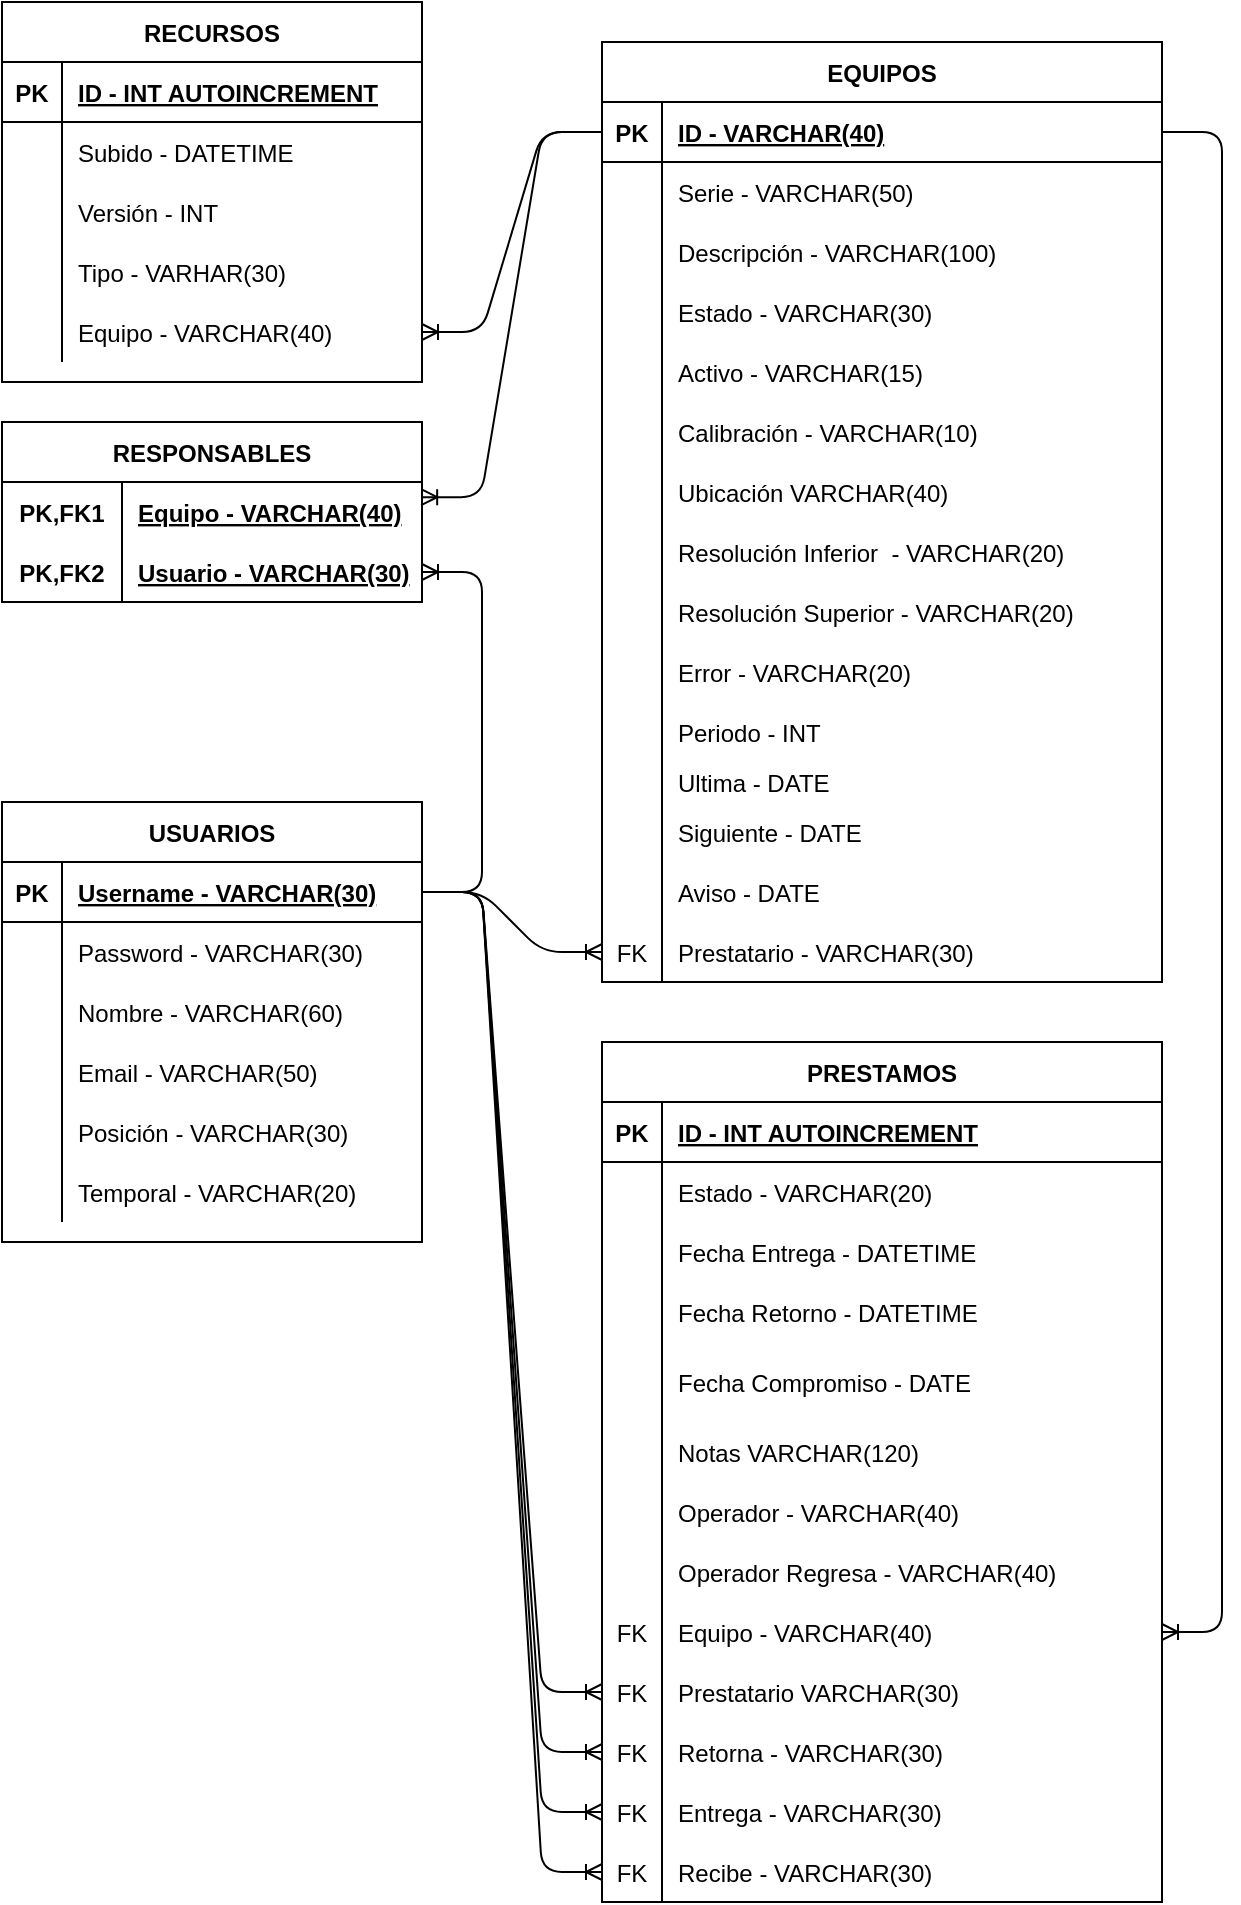<mxfile version="15.2.9" type="github">
  <diagram id="VOP7qsM3LI2n18yXFati" name="Page-1">
    <mxGraphModel dx="1221" dy="1850" grid="1" gridSize="10" guides="1" tooltips="1" connect="1" arrows="1" fold="1" page="1" pageScale="1" pageWidth="827" pageHeight="1169" math="0" shadow="0">
      <root>
        <mxCell id="0" />
        <mxCell id="1" parent="0" />
        <mxCell id="AiQ3czS3Y79dKDK99Ic4-1" value="EQUIPOS" style="shape=table;startSize=30;container=1;collapsible=1;childLayout=tableLayout;fixedRows=1;rowLines=0;fontStyle=1;align=center;resizeLast=1;" parent="1" vertex="1">
          <mxGeometry x="390" y="-260" width="280" height="470" as="geometry" />
        </mxCell>
        <mxCell id="AiQ3czS3Y79dKDK99Ic4-2" value="" style="shape=partialRectangle;collapsible=0;dropTarget=0;pointerEvents=0;fillColor=none;top=0;left=0;bottom=1;right=0;points=[[0,0.5],[1,0.5]];portConstraint=eastwest;" parent="AiQ3czS3Y79dKDK99Ic4-1" vertex="1">
          <mxGeometry y="30" width="280" height="30" as="geometry" />
        </mxCell>
        <mxCell id="AiQ3czS3Y79dKDK99Ic4-3" value="PK" style="shape=partialRectangle;connectable=0;fillColor=none;top=0;left=0;bottom=0;right=0;fontStyle=1;overflow=hidden;" parent="AiQ3czS3Y79dKDK99Ic4-2" vertex="1">
          <mxGeometry width="30" height="30" as="geometry" />
        </mxCell>
        <mxCell id="AiQ3czS3Y79dKDK99Ic4-4" value="ID - VARCHAR(40)" style="shape=partialRectangle;connectable=0;fillColor=none;top=0;left=0;bottom=0;right=0;align=left;spacingLeft=6;fontStyle=5;overflow=hidden;" parent="AiQ3czS3Y79dKDK99Ic4-2" vertex="1">
          <mxGeometry x="30" width="250" height="30" as="geometry" />
        </mxCell>
        <mxCell id="AiQ3czS3Y79dKDK99Ic4-5" value="" style="shape=partialRectangle;collapsible=0;dropTarget=0;pointerEvents=0;fillColor=none;top=0;left=0;bottom=0;right=0;points=[[0,0.5],[1,0.5]];portConstraint=eastwest;" parent="AiQ3czS3Y79dKDK99Ic4-1" vertex="1">
          <mxGeometry y="60" width="280" height="30" as="geometry" />
        </mxCell>
        <mxCell id="AiQ3czS3Y79dKDK99Ic4-6" value="" style="shape=partialRectangle;connectable=0;fillColor=none;top=0;left=0;bottom=0;right=0;editable=1;overflow=hidden;" parent="AiQ3czS3Y79dKDK99Ic4-5" vertex="1">
          <mxGeometry width="30" height="30" as="geometry" />
        </mxCell>
        <mxCell id="AiQ3czS3Y79dKDK99Ic4-7" value="Serie - VARCHAR(50)" style="shape=partialRectangle;connectable=0;fillColor=none;top=0;left=0;bottom=0;right=0;align=left;spacingLeft=6;overflow=hidden;" parent="AiQ3czS3Y79dKDK99Ic4-5" vertex="1">
          <mxGeometry x="30" width="250" height="30" as="geometry" />
        </mxCell>
        <mxCell id="AiQ3czS3Y79dKDK99Ic4-8" value="" style="shape=partialRectangle;collapsible=0;dropTarget=0;pointerEvents=0;fillColor=none;top=0;left=0;bottom=0;right=0;points=[[0,0.5],[1,0.5]];portConstraint=eastwest;" parent="AiQ3czS3Y79dKDK99Ic4-1" vertex="1">
          <mxGeometry y="90" width="280" height="30" as="geometry" />
        </mxCell>
        <mxCell id="AiQ3czS3Y79dKDK99Ic4-9" value="" style="shape=partialRectangle;connectable=0;fillColor=none;top=0;left=0;bottom=0;right=0;editable=1;overflow=hidden;" parent="AiQ3czS3Y79dKDK99Ic4-8" vertex="1">
          <mxGeometry width="30" height="30" as="geometry" />
        </mxCell>
        <mxCell id="AiQ3czS3Y79dKDK99Ic4-10" value="Descripción - VARCHAR(100)" style="shape=partialRectangle;connectable=0;fillColor=none;top=0;left=0;bottom=0;right=0;align=left;spacingLeft=6;overflow=hidden;" parent="AiQ3czS3Y79dKDK99Ic4-8" vertex="1">
          <mxGeometry x="30" width="250" height="30" as="geometry" />
        </mxCell>
        <mxCell id="AiQ3czS3Y79dKDK99Ic4-11" value="" style="shape=partialRectangle;collapsible=0;dropTarget=0;pointerEvents=0;fillColor=none;top=0;left=0;bottom=0;right=0;points=[[0,0.5],[1,0.5]];portConstraint=eastwest;" parent="AiQ3czS3Y79dKDK99Ic4-1" vertex="1">
          <mxGeometry y="120" width="280" height="30" as="geometry" />
        </mxCell>
        <mxCell id="AiQ3czS3Y79dKDK99Ic4-12" value="" style="shape=partialRectangle;connectable=0;fillColor=none;top=0;left=0;bottom=0;right=0;editable=1;overflow=hidden;" parent="AiQ3czS3Y79dKDK99Ic4-11" vertex="1">
          <mxGeometry width="30" height="30" as="geometry" />
        </mxCell>
        <mxCell id="AiQ3czS3Y79dKDK99Ic4-13" value="Estado - VARCHAR(30)" style="shape=partialRectangle;connectable=0;fillColor=none;top=0;left=0;bottom=0;right=0;align=left;spacingLeft=6;overflow=hidden;" parent="AiQ3czS3Y79dKDK99Ic4-11" vertex="1">
          <mxGeometry x="30" width="250" height="30" as="geometry" />
        </mxCell>
        <mxCell id="AiQ3czS3Y79dKDK99Ic4-17" value="" style="shape=partialRectangle;collapsible=0;dropTarget=0;pointerEvents=0;fillColor=none;top=0;left=0;bottom=0;right=0;points=[[0,0.5],[1,0.5]];portConstraint=eastwest;" parent="AiQ3czS3Y79dKDK99Ic4-1" vertex="1">
          <mxGeometry y="150" width="280" height="30" as="geometry" />
        </mxCell>
        <mxCell id="AiQ3czS3Y79dKDK99Ic4-18" value="" style="shape=partialRectangle;connectable=0;fillColor=none;top=0;left=0;bottom=0;right=0;editable=1;overflow=hidden;" parent="AiQ3czS3Y79dKDK99Ic4-17" vertex="1">
          <mxGeometry width="30" height="30" as="geometry" />
        </mxCell>
        <mxCell id="AiQ3czS3Y79dKDK99Ic4-19" value="Activo - VARCHAR(15)" style="shape=partialRectangle;connectable=0;fillColor=none;top=0;left=0;bottom=0;right=0;align=left;spacingLeft=6;overflow=hidden;" parent="AiQ3czS3Y79dKDK99Ic4-17" vertex="1">
          <mxGeometry x="30" width="250" height="30" as="geometry" />
        </mxCell>
        <mxCell id="AiQ3czS3Y79dKDK99Ic4-24" value="" style="shape=partialRectangle;collapsible=0;dropTarget=0;pointerEvents=0;fillColor=none;top=0;left=0;bottom=0;right=0;points=[[0,0.5],[1,0.5]];portConstraint=eastwest;" parent="AiQ3czS3Y79dKDK99Ic4-1" vertex="1">
          <mxGeometry y="180" width="280" height="30" as="geometry" />
        </mxCell>
        <mxCell id="AiQ3czS3Y79dKDK99Ic4-25" value="" style="shape=partialRectangle;connectable=0;fillColor=none;top=0;left=0;bottom=0;right=0;editable=1;overflow=hidden;" parent="AiQ3czS3Y79dKDK99Ic4-24" vertex="1">
          <mxGeometry width="30" height="30" as="geometry" />
        </mxCell>
        <mxCell id="AiQ3czS3Y79dKDK99Ic4-26" value="Calibración - VARCHAR(10)" style="shape=partialRectangle;connectable=0;fillColor=none;top=0;left=0;bottom=0;right=0;align=left;spacingLeft=6;overflow=hidden;" parent="AiQ3czS3Y79dKDK99Ic4-24" vertex="1">
          <mxGeometry x="30" width="250" height="30" as="geometry" />
        </mxCell>
        <mxCell id="AiQ3czS3Y79dKDK99Ic4-27" value="" style="shape=partialRectangle;collapsible=0;dropTarget=0;pointerEvents=0;fillColor=none;top=0;left=0;bottom=0;right=0;points=[[0,0.5],[1,0.5]];portConstraint=eastwest;" parent="AiQ3czS3Y79dKDK99Ic4-1" vertex="1">
          <mxGeometry y="210" width="280" height="30" as="geometry" />
        </mxCell>
        <mxCell id="AiQ3czS3Y79dKDK99Ic4-28" value="" style="shape=partialRectangle;connectable=0;fillColor=none;top=0;left=0;bottom=0;right=0;editable=1;overflow=hidden;" parent="AiQ3czS3Y79dKDK99Ic4-27" vertex="1">
          <mxGeometry width="30" height="30" as="geometry" />
        </mxCell>
        <mxCell id="AiQ3czS3Y79dKDK99Ic4-29" value="Ubicación VARCHAR(40)" style="shape=partialRectangle;connectable=0;fillColor=none;top=0;left=0;bottom=0;right=0;align=left;spacingLeft=6;overflow=hidden;" parent="AiQ3czS3Y79dKDK99Ic4-27" vertex="1">
          <mxGeometry x="30" width="250" height="30" as="geometry" />
        </mxCell>
        <mxCell id="AiQ3czS3Y79dKDK99Ic4-30" value="" style="shape=partialRectangle;collapsible=0;dropTarget=0;pointerEvents=0;fillColor=none;top=0;left=0;bottom=0;right=0;points=[[0,0.5],[1,0.5]];portConstraint=eastwest;" parent="AiQ3czS3Y79dKDK99Ic4-1" vertex="1">
          <mxGeometry y="240" width="280" height="30" as="geometry" />
        </mxCell>
        <mxCell id="AiQ3czS3Y79dKDK99Ic4-31" value="" style="shape=partialRectangle;connectable=0;fillColor=none;top=0;left=0;bottom=0;right=0;editable=1;overflow=hidden;" parent="AiQ3czS3Y79dKDK99Ic4-30" vertex="1">
          <mxGeometry width="30" height="30" as="geometry" />
        </mxCell>
        <mxCell id="AiQ3czS3Y79dKDK99Ic4-32" value="Resolución Inferior  - VARCHAR(20)" style="shape=partialRectangle;connectable=0;fillColor=none;top=0;left=0;bottom=0;right=0;align=left;spacingLeft=6;overflow=hidden;" parent="AiQ3czS3Y79dKDK99Ic4-30" vertex="1">
          <mxGeometry x="30" width="250" height="30" as="geometry" />
        </mxCell>
        <mxCell id="AiQ3czS3Y79dKDK99Ic4-33" value="" style="shape=partialRectangle;collapsible=0;dropTarget=0;pointerEvents=0;fillColor=none;top=0;left=0;bottom=0;right=0;points=[[0,0.5],[1,0.5]];portConstraint=eastwest;" parent="AiQ3czS3Y79dKDK99Ic4-1" vertex="1">
          <mxGeometry y="270" width="280" height="30" as="geometry" />
        </mxCell>
        <mxCell id="AiQ3czS3Y79dKDK99Ic4-34" value="" style="shape=partialRectangle;connectable=0;fillColor=none;top=0;left=0;bottom=0;right=0;editable=1;overflow=hidden;" parent="AiQ3czS3Y79dKDK99Ic4-33" vertex="1">
          <mxGeometry width="30" height="30" as="geometry" />
        </mxCell>
        <mxCell id="AiQ3czS3Y79dKDK99Ic4-35" value="Resolución Superior - VARCHAR(20)" style="shape=partialRectangle;connectable=0;fillColor=none;top=0;left=0;bottom=0;right=0;align=left;spacingLeft=6;overflow=hidden;" parent="AiQ3czS3Y79dKDK99Ic4-33" vertex="1">
          <mxGeometry x="30" width="250" height="30" as="geometry" />
        </mxCell>
        <mxCell id="AiQ3czS3Y79dKDK99Ic4-36" value="" style="shape=partialRectangle;collapsible=0;dropTarget=0;pointerEvents=0;fillColor=none;top=0;left=0;bottom=0;right=0;points=[[0,0.5],[1,0.5]];portConstraint=eastwest;" parent="AiQ3czS3Y79dKDK99Ic4-1" vertex="1">
          <mxGeometry y="300" width="280" height="30" as="geometry" />
        </mxCell>
        <mxCell id="AiQ3czS3Y79dKDK99Ic4-37" value="" style="shape=partialRectangle;connectable=0;fillColor=none;top=0;left=0;bottom=0;right=0;editable=1;overflow=hidden;" parent="AiQ3czS3Y79dKDK99Ic4-36" vertex="1">
          <mxGeometry width="30" height="30" as="geometry" />
        </mxCell>
        <mxCell id="AiQ3czS3Y79dKDK99Ic4-38" value="Error - VARCHAR(20)" style="shape=partialRectangle;connectable=0;fillColor=none;top=0;left=0;bottom=0;right=0;align=left;spacingLeft=6;overflow=hidden;" parent="AiQ3czS3Y79dKDK99Ic4-36" vertex="1">
          <mxGeometry x="30" width="250" height="30" as="geometry" />
        </mxCell>
        <mxCell id="AiQ3czS3Y79dKDK99Ic4-39" value="" style="shape=partialRectangle;collapsible=0;dropTarget=0;pointerEvents=0;fillColor=none;top=0;left=0;bottom=0;right=0;points=[[0,0.5],[1,0.5]];portConstraint=eastwest;" parent="AiQ3czS3Y79dKDK99Ic4-1" vertex="1">
          <mxGeometry y="330" width="280" height="30" as="geometry" />
        </mxCell>
        <mxCell id="AiQ3czS3Y79dKDK99Ic4-40" value="" style="shape=partialRectangle;connectable=0;fillColor=none;top=0;left=0;bottom=0;right=0;editable=1;overflow=hidden;" parent="AiQ3czS3Y79dKDK99Ic4-39" vertex="1">
          <mxGeometry width="30" height="30" as="geometry" />
        </mxCell>
        <mxCell id="AiQ3czS3Y79dKDK99Ic4-41" value="Periodo - INT" style="shape=partialRectangle;connectable=0;fillColor=none;top=0;left=0;bottom=0;right=0;align=left;spacingLeft=6;overflow=hidden;" parent="AiQ3czS3Y79dKDK99Ic4-39" vertex="1">
          <mxGeometry x="30" width="250" height="30" as="geometry" />
        </mxCell>
        <mxCell id="AiQ3czS3Y79dKDK99Ic4-43" value="" style="shape=partialRectangle;collapsible=0;dropTarget=0;pointerEvents=0;fillColor=none;top=0;left=0;bottom=0;right=0;points=[[0,0.5],[1,0.5]];portConstraint=eastwest;" parent="AiQ3czS3Y79dKDK99Ic4-1" vertex="1">
          <mxGeometry y="360" width="280" height="20" as="geometry" />
        </mxCell>
        <mxCell id="AiQ3czS3Y79dKDK99Ic4-44" value="" style="shape=partialRectangle;connectable=0;fillColor=none;top=0;left=0;bottom=0;right=0;editable=1;overflow=hidden;" parent="AiQ3czS3Y79dKDK99Ic4-43" vertex="1">
          <mxGeometry width="30" height="20" as="geometry" />
        </mxCell>
        <mxCell id="AiQ3czS3Y79dKDK99Ic4-45" value="Ultima - DATE" style="shape=partialRectangle;connectable=0;fillColor=none;top=0;left=0;bottom=0;right=0;align=left;spacingLeft=6;overflow=hidden;" parent="AiQ3czS3Y79dKDK99Ic4-43" vertex="1">
          <mxGeometry x="30" width="250" height="20" as="geometry" />
        </mxCell>
        <mxCell id="AiQ3czS3Y79dKDK99Ic4-46" value="" style="shape=partialRectangle;collapsible=0;dropTarget=0;pointerEvents=0;fillColor=none;top=0;left=0;bottom=0;right=0;points=[[0,0.5],[1,0.5]];portConstraint=eastwest;" parent="AiQ3czS3Y79dKDK99Ic4-1" vertex="1">
          <mxGeometry y="380" width="280" height="30" as="geometry" />
        </mxCell>
        <mxCell id="AiQ3czS3Y79dKDK99Ic4-47" value="" style="shape=partialRectangle;connectable=0;fillColor=none;top=0;left=0;bottom=0;right=0;editable=1;overflow=hidden;" parent="AiQ3czS3Y79dKDK99Ic4-46" vertex="1">
          <mxGeometry width="30" height="30" as="geometry" />
        </mxCell>
        <mxCell id="AiQ3czS3Y79dKDK99Ic4-48" value="Siguiente - DATE" style="shape=partialRectangle;connectable=0;fillColor=none;top=0;left=0;bottom=0;right=0;align=left;spacingLeft=6;overflow=hidden;" parent="AiQ3czS3Y79dKDK99Ic4-46" vertex="1">
          <mxGeometry x="30" width="250" height="30" as="geometry" />
        </mxCell>
        <mxCell id="AiQ3czS3Y79dKDK99Ic4-63" value="" style="shape=partialRectangle;collapsible=0;dropTarget=0;pointerEvents=0;fillColor=none;top=0;left=0;bottom=0;right=0;points=[[0,0.5],[1,0.5]];portConstraint=eastwest;" parent="AiQ3czS3Y79dKDK99Ic4-1" vertex="1">
          <mxGeometry y="410" width="280" height="30" as="geometry" />
        </mxCell>
        <mxCell id="AiQ3czS3Y79dKDK99Ic4-64" value="" style="shape=partialRectangle;connectable=0;fillColor=none;top=0;left=0;bottom=0;right=0;editable=1;overflow=hidden;" parent="AiQ3czS3Y79dKDK99Ic4-63" vertex="1">
          <mxGeometry width="30" height="30" as="geometry" />
        </mxCell>
        <mxCell id="AiQ3czS3Y79dKDK99Ic4-65" value="Aviso - DATE" style="shape=partialRectangle;connectable=0;fillColor=none;top=0;left=0;bottom=0;right=0;align=left;spacingLeft=6;overflow=hidden;" parent="AiQ3czS3Y79dKDK99Ic4-63" vertex="1">
          <mxGeometry x="30" width="250" height="30" as="geometry" />
        </mxCell>
        <mxCell id="AiQ3czS3Y79dKDK99Ic4-66" value="" style="shape=partialRectangle;collapsible=0;dropTarget=0;pointerEvents=0;fillColor=none;top=0;left=0;bottom=0;right=0;points=[[0,0.5],[1,0.5]];portConstraint=eastwest;" parent="AiQ3czS3Y79dKDK99Ic4-1" vertex="1">
          <mxGeometry y="440" width="280" height="30" as="geometry" />
        </mxCell>
        <mxCell id="AiQ3czS3Y79dKDK99Ic4-67" value="FK" style="shape=partialRectangle;connectable=0;fillColor=none;top=0;left=0;bottom=0;right=0;editable=1;overflow=hidden;" parent="AiQ3czS3Y79dKDK99Ic4-66" vertex="1">
          <mxGeometry width="30" height="30" as="geometry" />
        </mxCell>
        <mxCell id="AiQ3czS3Y79dKDK99Ic4-68" value="Prestatario - VARCHAR(30)" style="shape=partialRectangle;connectable=0;fillColor=none;top=0;left=0;bottom=0;right=0;align=left;spacingLeft=6;overflow=hidden;" parent="AiQ3czS3Y79dKDK99Ic4-66" vertex="1">
          <mxGeometry x="30" width="250" height="30" as="geometry" />
        </mxCell>
        <mxCell id="AiQ3czS3Y79dKDK99Ic4-82" value="USUARIOS" style="shape=table;startSize=30;container=1;collapsible=1;childLayout=tableLayout;fixedRows=1;rowLines=0;fontStyle=1;align=center;resizeLast=1;" parent="1" vertex="1">
          <mxGeometry x="90" y="120" width="210" height="220" as="geometry" />
        </mxCell>
        <mxCell id="AiQ3czS3Y79dKDK99Ic4-83" value="" style="shape=partialRectangle;collapsible=0;dropTarget=0;pointerEvents=0;fillColor=none;top=0;left=0;bottom=1;right=0;points=[[0,0.5],[1,0.5]];portConstraint=eastwest;" parent="AiQ3czS3Y79dKDK99Ic4-82" vertex="1">
          <mxGeometry y="30" width="210" height="30" as="geometry" />
        </mxCell>
        <mxCell id="AiQ3czS3Y79dKDK99Ic4-84" value="PK" style="shape=partialRectangle;connectable=0;fillColor=none;top=0;left=0;bottom=0;right=0;fontStyle=1;overflow=hidden;" parent="AiQ3czS3Y79dKDK99Ic4-83" vertex="1">
          <mxGeometry width="30" height="30" as="geometry">
            <mxRectangle width="30" height="30" as="alternateBounds" />
          </mxGeometry>
        </mxCell>
        <mxCell id="AiQ3czS3Y79dKDK99Ic4-85" value="Username - VARCHAR(30)" style="shape=partialRectangle;connectable=0;fillColor=none;top=0;left=0;bottom=0;right=0;align=left;spacingLeft=6;fontStyle=5;overflow=hidden;" parent="AiQ3czS3Y79dKDK99Ic4-83" vertex="1">
          <mxGeometry x="30" width="180" height="30" as="geometry">
            <mxRectangle width="180" height="30" as="alternateBounds" />
          </mxGeometry>
        </mxCell>
        <mxCell id="AiQ3czS3Y79dKDK99Ic4-86" value="" style="shape=partialRectangle;collapsible=0;dropTarget=0;pointerEvents=0;fillColor=none;top=0;left=0;bottom=0;right=0;points=[[0,0.5],[1,0.5]];portConstraint=eastwest;" parent="AiQ3czS3Y79dKDK99Ic4-82" vertex="1">
          <mxGeometry y="60" width="210" height="30" as="geometry" />
        </mxCell>
        <mxCell id="AiQ3czS3Y79dKDK99Ic4-87" value="" style="shape=partialRectangle;connectable=0;fillColor=none;top=0;left=0;bottom=0;right=0;editable=1;overflow=hidden;" parent="AiQ3czS3Y79dKDK99Ic4-86" vertex="1">
          <mxGeometry width="30" height="30" as="geometry">
            <mxRectangle width="30" height="30" as="alternateBounds" />
          </mxGeometry>
        </mxCell>
        <mxCell id="AiQ3czS3Y79dKDK99Ic4-88" value="Password - VARCHAR(30)" style="shape=partialRectangle;connectable=0;fillColor=none;top=0;left=0;bottom=0;right=0;align=left;spacingLeft=6;overflow=hidden;" parent="AiQ3czS3Y79dKDK99Ic4-86" vertex="1">
          <mxGeometry x="30" width="180" height="30" as="geometry">
            <mxRectangle width="180" height="30" as="alternateBounds" />
          </mxGeometry>
        </mxCell>
        <mxCell id="AiQ3czS3Y79dKDK99Ic4-89" value="" style="shape=partialRectangle;collapsible=0;dropTarget=0;pointerEvents=0;fillColor=none;top=0;left=0;bottom=0;right=0;points=[[0,0.5],[1,0.5]];portConstraint=eastwest;" parent="AiQ3czS3Y79dKDK99Ic4-82" vertex="1">
          <mxGeometry y="90" width="210" height="30" as="geometry" />
        </mxCell>
        <mxCell id="AiQ3czS3Y79dKDK99Ic4-90" value="" style="shape=partialRectangle;connectable=0;fillColor=none;top=0;left=0;bottom=0;right=0;editable=1;overflow=hidden;" parent="AiQ3czS3Y79dKDK99Ic4-89" vertex="1">
          <mxGeometry width="30" height="30" as="geometry">
            <mxRectangle width="30" height="30" as="alternateBounds" />
          </mxGeometry>
        </mxCell>
        <mxCell id="AiQ3czS3Y79dKDK99Ic4-91" value="Nombre - VARCHAR(60)" style="shape=partialRectangle;connectable=0;fillColor=none;top=0;left=0;bottom=0;right=0;align=left;spacingLeft=6;overflow=hidden;" parent="AiQ3czS3Y79dKDK99Ic4-89" vertex="1">
          <mxGeometry x="30" width="180" height="30" as="geometry">
            <mxRectangle width="180" height="30" as="alternateBounds" />
          </mxGeometry>
        </mxCell>
        <mxCell id="AiQ3czS3Y79dKDK99Ic4-92" value="" style="shape=partialRectangle;collapsible=0;dropTarget=0;pointerEvents=0;fillColor=none;top=0;left=0;bottom=0;right=0;points=[[0,0.5],[1,0.5]];portConstraint=eastwest;" parent="AiQ3czS3Y79dKDK99Ic4-82" vertex="1">
          <mxGeometry y="120" width="210" height="30" as="geometry" />
        </mxCell>
        <mxCell id="AiQ3czS3Y79dKDK99Ic4-93" value="" style="shape=partialRectangle;connectable=0;fillColor=none;top=0;left=0;bottom=0;right=0;editable=1;overflow=hidden;" parent="AiQ3czS3Y79dKDK99Ic4-92" vertex="1">
          <mxGeometry width="30" height="30" as="geometry">
            <mxRectangle width="30" height="30" as="alternateBounds" />
          </mxGeometry>
        </mxCell>
        <mxCell id="AiQ3czS3Y79dKDK99Ic4-94" value="Email - VARCHAR(50)" style="shape=partialRectangle;connectable=0;fillColor=none;top=0;left=0;bottom=0;right=0;align=left;spacingLeft=6;overflow=hidden;" parent="AiQ3czS3Y79dKDK99Ic4-92" vertex="1">
          <mxGeometry x="30" width="180" height="30" as="geometry">
            <mxRectangle width="180" height="30" as="alternateBounds" />
          </mxGeometry>
        </mxCell>
        <mxCell id="AiQ3czS3Y79dKDK99Ic4-95" value="" style="shape=partialRectangle;collapsible=0;dropTarget=0;pointerEvents=0;fillColor=none;top=0;left=0;bottom=0;right=0;points=[[0,0.5],[1,0.5]];portConstraint=eastwest;" parent="AiQ3czS3Y79dKDK99Ic4-82" vertex="1">
          <mxGeometry y="150" width="210" height="30" as="geometry" />
        </mxCell>
        <mxCell id="AiQ3czS3Y79dKDK99Ic4-96" value="" style="shape=partialRectangle;connectable=0;fillColor=none;top=0;left=0;bottom=0;right=0;editable=1;overflow=hidden;" parent="AiQ3czS3Y79dKDK99Ic4-95" vertex="1">
          <mxGeometry width="30" height="30" as="geometry">
            <mxRectangle width="30" height="30" as="alternateBounds" />
          </mxGeometry>
        </mxCell>
        <mxCell id="AiQ3czS3Y79dKDK99Ic4-97" value="Posición - VARCHAR(30)" style="shape=partialRectangle;connectable=0;fillColor=none;top=0;left=0;bottom=0;right=0;align=left;spacingLeft=6;overflow=hidden;" parent="AiQ3czS3Y79dKDK99Ic4-95" vertex="1">
          <mxGeometry x="30" width="180" height="30" as="geometry">
            <mxRectangle width="180" height="30" as="alternateBounds" />
          </mxGeometry>
        </mxCell>
        <mxCell id="AiQ3czS3Y79dKDK99Ic4-98" value="" style="shape=partialRectangle;collapsible=0;dropTarget=0;pointerEvents=0;fillColor=none;top=0;left=0;bottom=0;right=0;points=[[0,0.5],[1,0.5]];portConstraint=eastwest;" parent="AiQ3czS3Y79dKDK99Ic4-82" vertex="1">
          <mxGeometry y="180" width="210" height="30" as="geometry" />
        </mxCell>
        <mxCell id="AiQ3czS3Y79dKDK99Ic4-99" value="" style="shape=partialRectangle;connectable=0;fillColor=none;top=0;left=0;bottom=0;right=0;editable=1;overflow=hidden;" parent="AiQ3czS3Y79dKDK99Ic4-98" vertex="1">
          <mxGeometry width="30" height="30" as="geometry">
            <mxRectangle width="30" height="30" as="alternateBounds" />
          </mxGeometry>
        </mxCell>
        <mxCell id="AiQ3czS3Y79dKDK99Ic4-100" value="Temporal - VARCHAR(20)" style="shape=partialRectangle;connectable=0;fillColor=none;top=0;left=0;bottom=0;right=0;align=left;spacingLeft=6;overflow=hidden;" parent="AiQ3czS3Y79dKDK99Ic4-98" vertex="1">
          <mxGeometry x="30" width="180" height="30" as="geometry">
            <mxRectangle width="180" height="30" as="alternateBounds" />
          </mxGeometry>
        </mxCell>
        <mxCell id="AiQ3czS3Y79dKDK99Ic4-102" value="" style="edgeStyle=entityRelationEdgeStyle;fontSize=12;html=1;endArrow=none;exitX=0;exitY=0.5;exitDx=0;exitDy=0;entryX=1;entryY=0.5;entryDx=0;entryDy=0;startArrow=ERoneToMany;startFill=0;endFill=0;" parent="1" source="AiQ3czS3Y79dKDK99Ic4-66" target="AiQ3czS3Y79dKDK99Ic4-83" edge="1">
          <mxGeometry width="100" height="100" relative="1" as="geometry">
            <mxPoint x="190" y="500" as="sourcePoint" />
            <mxPoint x="290" y="400" as="targetPoint" />
          </mxGeometry>
        </mxCell>
        <mxCell id="AiQ3czS3Y79dKDK99Ic4-103" value="RECURSOS" style="shape=table;startSize=30;container=1;collapsible=1;childLayout=tableLayout;fixedRows=1;rowLines=0;fontStyle=1;align=center;resizeLast=1;" parent="1" vertex="1">
          <mxGeometry x="90" y="-280" width="210" height="190" as="geometry" />
        </mxCell>
        <mxCell id="AiQ3czS3Y79dKDK99Ic4-104" value="" style="shape=partialRectangle;collapsible=0;dropTarget=0;pointerEvents=0;fillColor=none;top=0;left=0;bottom=1;right=0;points=[[0,0.5],[1,0.5]];portConstraint=eastwest;" parent="AiQ3czS3Y79dKDK99Ic4-103" vertex="1">
          <mxGeometry y="30" width="210" height="30" as="geometry" />
        </mxCell>
        <mxCell id="AiQ3czS3Y79dKDK99Ic4-105" value="PK" style="shape=partialRectangle;connectable=0;fillColor=none;top=0;left=0;bottom=0;right=0;fontStyle=1;overflow=hidden;" parent="AiQ3czS3Y79dKDK99Ic4-104" vertex="1">
          <mxGeometry width="30" height="30" as="geometry" />
        </mxCell>
        <mxCell id="AiQ3czS3Y79dKDK99Ic4-106" value="ID - INT AUTOINCREMENT" style="shape=partialRectangle;connectable=0;fillColor=none;top=0;left=0;bottom=0;right=0;align=left;spacingLeft=6;fontStyle=5;overflow=hidden;" parent="AiQ3czS3Y79dKDK99Ic4-104" vertex="1">
          <mxGeometry x="30" width="180" height="30" as="geometry" />
        </mxCell>
        <mxCell id="AiQ3czS3Y79dKDK99Ic4-107" value="" style="shape=partialRectangle;collapsible=0;dropTarget=0;pointerEvents=0;fillColor=none;top=0;left=0;bottom=0;right=0;points=[[0,0.5],[1,0.5]];portConstraint=eastwest;" parent="AiQ3czS3Y79dKDK99Ic4-103" vertex="1">
          <mxGeometry y="60" width="210" height="30" as="geometry" />
        </mxCell>
        <mxCell id="AiQ3czS3Y79dKDK99Ic4-108" value="" style="shape=partialRectangle;connectable=0;fillColor=none;top=0;left=0;bottom=0;right=0;editable=1;overflow=hidden;" parent="AiQ3czS3Y79dKDK99Ic4-107" vertex="1">
          <mxGeometry width="30" height="30" as="geometry" />
        </mxCell>
        <mxCell id="AiQ3czS3Y79dKDK99Ic4-109" value="Subido - DATETIME" style="shape=partialRectangle;connectable=0;fillColor=none;top=0;left=0;bottom=0;right=0;align=left;spacingLeft=6;overflow=hidden;" parent="AiQ3czS3Y79dKDK99Ic4-107" vertex="1">
          <mxGeometry x="30" width="180" height="30" as="geometry" />
        </mxCell>
        <mxCell id="AiQ3czS3Y79dKDK99Ic4-110" value="" style="shape=partialRectangle;collapsible=0;dropTarget=0;pointerEvents=0;fillColor=none;top=0;left=0;bottom=0;right=0;points=[[0,0.5],[1,0.5]];portConstraint=eastwest;" parent="AiQ3czS3Y79dKDK99Ic4-103" vertex="1">
          <mxGeometry y="90" width="210" height="30" as="geometry" />
        </mxCell>
        <mxCell id="AiQ3czS3Y79dKDK99Ic4-111" value="" style="shape=partialRectangle;connectable=0;fillColor=none;top=0;left=0;bottom=0;right=0;editable=1;overflow=hidden;" parent="AiQ3czS3Y79dKDK99Ic4-110" vertex="1">
          <mxGeometry width="30" height="30" as="geometry" />
        </mxCell>
        <mxCell id="AiQ3czS3Y79dKDK99Ic4-112" value="Versión - INT" style="shape=partialRectangle;connectable=0;fillColor=none;top=0;left=0;bottom=0;right=0;align=left;spacingLeft=6;overflow=hidden;" parent="AiQ3czS3Y79dKDK99Ic4-110" vertex="1">
          <mxGeometry x="30" width="180" height="30" as="geometry" />
        </mxCell>
        <mxCell id="AiQ3czS3Y79dKDK99Ic4-113" value="" style="shape=partialRectangle;collapsible=0;dropTarget=0;pointerEvents=0;fillColor=none;top=0;left=0;bottom=0;right=0;points=[[0,0.5],[1,0.5]];portConstraint=eastwest;" parent="AiQ3czS3Y79dKDK99Ic4-103" vertex="1">
          <mxGeometry y="120" width="210" height="30" as="geometry" />
        </mxCell>
        <mxCell id="AiQ3czS3Y79dKDK99Ic4-114" value="" style="shape=partialRectangle;connectable=0;fillColor=none;top=0;left=0;bottom=0;right=0;editable=1;overflow=hidden;" parent="AiQ3czS3Y79dKDK99Ic4-113" vertex="1">
          <mxGeometry width="30" height="30" as="geometry" />
        </mxCell>
        <mxCell id="AiQ3czS3Y79dKDK99Ic4-115" value="Tipo - VARHAR(30)" style="shape=partialRectangle;connectable=0;fillColor=none;top=0;left=0;bottom=0;right=0;align=left;spacingLeft=6;overflow=hidden;" parent="AiQ3czS3Y79dKDK99Ic4-113" vertex="1">
          <mxGeometry x="30" width="180" height="30" as="geometry" />
        </mxCell>
        <mxCell id="AiQ3czS3Y79dKDK99Ic4-116" value="" style="shape=partialRectangle;collapsible=0;dropTarget=0;pointerEvents=0;fillColor=none;top=0;left=0;bottom=0;right=0;points=[[0,0.5],[1,0.5]];portConstraint=eastwest;" parent="AiQ3czS3Y79dKDK99Ic4-103" vertex="1">
          <mxGeometry y="150" width="210" height="30" as="geometry" />
        </mxCell>
        <mxCell id="AiQ3czS3Y79dKDK99Ic4-117" value="" style="shape=partialRectangle;connectable=0;fillColor=none;top=0;left=0;bottom=0;right=0;editable=1;overflow=hidden;" parent="AiQ3czS3Y79dKDK99Ic4-116" vertex="1">
          <mxGeometry width="30" height="30" as="geometry" />
        </mxCell>
        <mxCell id="AiQ3czS3Y79dKDK99Ic4-118" value="Equipo - VARCHAR(40)" style="shape=partialRectangle;connectable=0;fillColor=none;top=0;left=0;bottom=0;right=0;align=left;spacingLeft=6;overflow=hidden;" parent="AiQ3czS3Y79dKDK99Ic4-116" vertex="1">
          <mxGeometry x="30" width="180" height="30" as="geometry" />
        </mxCell>
        <mxCell id="AiQ3czS3Y79dKDK99Ic4-120" value="" style="edgeStyle=entityRelationEdgeStyle;fontSize=12;html=1;endArrow=ERoneToMany;entryX=1;entryY=0.5;entryDx=0;entryDy=0;exitX=0;exitY=0.5;exitDx=0;exitDy=0;" parent="1" source="AiQ3czS3Y79dKDK99Ic4-2" target="AiQ3czS3Y79dKDK99Ic4-116" edge="1">
          <mxGeometry width="100" height="100" relative="1" as="geometry">
            <mxPoint x="300" y="-20" as="sourcePoint" />
            <mxPoint x="400" y="-120" as="targetPoint" />
          </mxGeometry>
        </mxCell>
        <mxCell id="JfEdrEpB9EilfCzJfJw5-1" value="PRESTAMOS" style="shape=table;startSize=30;container=1;collapsible=1;childLayout=tableLayout;fixedRows=1;rowLines=0;fontStyle=1;align=center;resizeLast=1;" parent="1" vertex="1">
          <mxGeometry x="390" y="240" width="280" height="430" as="geometry" />
        </mxCell>
        <mxCell id="JfEdrEpB9EilfCzJfJw5-2" value="" style="shape=partialRectangle;collapsible=0;dropTarget=0;pointerEvents=0;fillColor=none;top=0;left=0;bottom=1;right=0;points=[[0,0.5],[1,0.5]];portConstraint=eastwest;" parent="JfEdrEpB9EilfCzJfJw5-1" vertex="1">
          <mxGeometry y="30" width="280" height="30" as="geometry" />
        </mxCell>
        <mxCell id="JfEdrEpB9EilfCzJfJw5-3" value="PK" style="shape=partialRectangle;connectable=0;fillColor=none;top=0;left=0;bottom=0;right=0;fontStyle=1;overflow=hidden;" parent="JfEdrEpB9EilfCzJfJw5-2" vertex="1">
          <mxGeometry width="30" height="30" as="geometry">
            <mxRectangle width="30" height="30" as="alternateBounds" />
          </mxGeometry>
        </mxCell>
        <mxCell id="JfEdrEpB9EilfCzJfJw5-4" value="ID - INT AUTOINCREMENT" style="shape=partialRectangle;connectable=0;fillColor=none;top=0;left=0;bottom=0;right=0;align=left;spacingLeft=6;fontStyle=5;overflow=hidden;" parent="JfEdrEpB9EilfCzJfJw5-2" vertex="1">
          <mxGeometry x="30" width="250" height="30" as="geometry">
            <mxRectangle width="250" height="30" as="alternateBounds" />
          </mxGeometry>
        </mxCell>
        <mxCell id="JfEdrEpB9EilfCzJfJw5-5" value="" style="shape=partialRectangle;collapsible=0;dropTarget=0;pointerEvents=0;fillColor=none;top=0;left=0;bottom=0;right=0;points=[[0,0.5],[1,0.5]];portConstraint=eastwest;" parent="JfEdrEpB9EilfCzJfJw5-1" vertex="1">
          <mxGeometry y="60" width="280" height="30" as="geometry" />
        </mxCell>
        <mxCell id="JfEdrEpB9EilfCzJfJw5-6" value="" style="shape=partialRectangle;connectable=0;fillColor=none;top=0;left=0;bottom=0;right=0;editable=1;overflow=hidden;" parent="JfEdrEpB9EilfCzJfJw5-5" vertex="1">
          <mxGeometry width="30" height="30" as="geometry">
            <mxRectangle width="30" height="30" as="alternateBounds" />
          </mxGeometry>
        </mxCell>
        <mxCell id="JfEdrEpB9EilfCzJfJw5-7" value="Estado - VARCHAR(20)" style="shape=partialRectangle;connectable=0;fillColor=none;top=0;left=0;bottom=0;right=0;align=left;spacingLeft=6;overflow=hidden;" parent="JfEdrEpB9EilfCzJfJw5-5" vertex="1">
          <mxGeometry x="30" width="250" height="30" as="geometry">
            <mxRectangle width="250" height="30" as="alternateBounds" />
          </mxGeometry>
        </mxCell>
        <mxCell id="JfEdrEpB9EilfCzJfJw5-8" value="" style="shape=partialRectangle;collapsible=0;dropTarget=0;pointerEvents=0;fillColor=none;top=0;left=0;bottom=0;right=0;points=[[0,0.5],[1,0.5]];portConstraint=eastwest;" parent="JfEdrEpB9EilfCzJfJw5-1" vertex="1">
          <mxGeometry y="90" width="280" height="30" as="geometry" />
        </mxCell>
        <mxCell id="JfEdrEpB9EilfCzJfJw5-9" value="" style="shape=partialRectangle;connectable=0;fillColor=none;top=0;left=0;bottom=0;right=0;editable=1;overflow=hidden;" parent="JfEdrEpB9EilfCzJfJw5-8" vertex="1">
          <mxGeometry width="30" height="30" as="geometry">
            <mxRectangle width="30" height="30" as="alternateBounds" />
          </mxGeometry>
        </mxCell>
        <mxCell id="JfEdrEpB9EilfCzJfJw5-10" value="Fecha Entrega - DATETIME" style="shape=partialRectangle;connectable=0;fillColor=none;top=0;left=0;bottom=0;right=0;align=left;spacingLeft=6;overflow=hidden;" parent="JfEdrEpB9EilfCzJfJw5-8" vertex="1">
          <mxGeometry x="30" width="250" height="30" as="geometry">
            <mxRectangle width="250" height="30" as="alternateBounds" />
          </mxGeometry>
        </mxCell>
        <mxCell id="JfEdrEpB9EilfCzJfJw5-11" value="" style="shape=partialRectangle;collapsible=0;dropTarget=0;pointerEvents=0;fillColor=none;top=0;left=0;bottom=0;right=0;points=[[0,0.5],[1,0.5]];portConstraint=eastwest;" parent="JfEdrEpB9EilfCzJfJw5-1" vertex="1">
          <mxGeometry y="120" width="280" height="30" as="geometry" />
        </mxCell>
        <mxCell id="JfEdrEpB9EilfCzJfJw5-12" value="" style="shape=partialRectangle;connectable=0;fillColor=none;top=0;left=0;bottom=0;right=0;editable=1;overflow=hidden;" parent="JfEdrEpB9EilfCzJfJw5-11" vertex="1">
          <mxGeometry width="30" height="30" as="geometry">
            <mxRectangle width="30" height="30" as="alternateBounds" />
          </mxGeometry>
        </mxCell>
        <mxCell id="JfEdrEpB9EilfCzJfJw5-13" value="Fecha Retorno - DATETIME" style="shape=partialRectangle;connectable=0;fillColor=none;top=0;left=0;bottom=0;right=0;align=left;spacingLeft=6;overflow=hidden;" parent="JfEdrEpB9EilfCzJfJw5-11" vertex="1">
          <mxGeometry x="30" width="250" height="30" as="geometry">
            <mxRectangle width="250" height="30" as="alternateBounds" />
          </mxGeometry>
        </mxCell>
        <mxCell id="JfEdrEpB9EilfCzJfJw5-14" value="" style="shape=partialRectangle;collapsible=0;dropTarget=0;pointerEvents=0;fillColor=none;top=0;left=0;bottom=0;right=0;points=[[0,0.5],[1,0.5]];portConstraint=eastwest;" parent="JfEdrEpB9EilfCzJfJw5-1" vertex="1">
          <mxGeometry y="150" width="280" height="40" as="geometry" />
        </mxCell>
        <mxCell id="JfEdrEpB9EilfCzJfJw5-15" value="" style="shape=partialRectangle;connectable=0;fillColor=none;top=0;left=0;bottom=0;right=0;editable=1;overflow=hidden;" parent="JfEdrEpB9EilfCzJfJw5-14" vertex="1">
          <mxGeometry width="30" height="40" as="geometry">
            <mxRectangle width="30" height="40" as="alternateBounds" />
          </mxGeometry>
        </mxCell>
        <mxCell id="JfEdrEpB9EilfCzJfJw5-16" value="Fecha Compromiso - DATE" style="shape=partialRectangle;connectable=0;fillColor=none;top=0;left=0;bottom=0;right=0;align=left;spacingLeft=6;overflow=hidden;" parent="JfEdrEpB9EilfCzJfJw5-14" vertex="1">
          <mxGeometry x="30" width="250" height="40" as="geometry">
            <mxRectangle width="250" height="40" as="alternateBounds" />
          </mxGeometry>
        </mxCell>
        <mxCell id="JfEdrEpB9EilfCzJfJw5-17" value="" style="shape=partialRectangle;collapsible=0;dropTarget=0;pointerEvents=0;fillColor=none;top=0;left=0;bottom=0;right=0;points=[[0,0.5],[1,0.5]];portConstraint=eastwest;" parent="JfEdrEpB9EilfCzJfJw5-1" vertex="1">
          <mxGeometry y="190" width="280" height="30" as="geometry" />
        </mxCell>
        <mxCell id="JfEdrEpB9EilfCzJfJw5-18" value="" style="shape=partialRectangle;connectable=0;fillColor=none;top=0;left=0;bottom=0;right=0;editable=1;overflow=hidden;" parent="JfEdrEpB9EilfCzJfJw5-17" vertex="1">
          <mxGeometry width="30" height="30" as="geometry">
            <mxRectangle width="30" height="30" as="alternateBounds" />
          </mxGeometry>
        </mxCell>
        <mxCell id="JfEdrEpB9EilfCzJfJw5-19" value="Notas VARCHAR(120)" style="shape=partialRectangle;connectable=0;fillColor=none;top=0;left=0;bottom=0;right=0;align=left;spacingLeft=6;overflow=hidden;" parent="JfEdrEpB9EilfCzJfJw5-17" vertex="1">
          <mxGeometry x="30" width="250" height="30" as="geometry">
            <mxRectangle width="250" height="30" as="alternateBounds" />
          </mxGeometry>
        </mxCell>
        <mxCell id="JfEdrEpB9EilfCzJfJw5-47" value="" style="shape=partialRectangle;collapsible=0;dropTarget=0;pointerEvents=0;fillColor=none;top=0;left=0;bottom=0;right=0;points=[[0,0.5],[1,0.5]];portConstraint=eastwest;" parent="JfEdrEpB9EilfCzJfJw5-1" vertex="1">
          <mxGeometry y="220" width="280" height="30" as="geometry" />
        </mxCell>
        <mxCell id="JfEdrEpB9EilfCzJfJw5-48" value="" style="shape=partialRectangle;connectable=0;fillColor=none;top=0;left=0;bottom=0;right=0;editable=1;overflow=hidden;" parent="JfEdrEpB9EilfCzJfJw5-47" vertex="1">
          <mxGeometry width="30" height="30" as="geometry">
            <mxRectangle width="30" height="30" as="alternateBounds" />
          </mxGeometry>
        </mxCell>
        <mxCell id="JfEdrEpB9EilfCzJfJw5-49" value="Operador - VARCHAR(40)" style="shape=partialRectangle;connectable=0;fillColor=none;top=0;left=0;bottom=0;right=0;align=left;spacingLeft=6;overflow=hidden;" parent="JfEdrEpB9EilfCzJfJw5-47" vertex="1">
          <mxGeometry x="30" width="250" height="30" as="geometry">
            <mxRectangle width="250" height="30" as="alternateBounds" />
          </mxGeometry>
        </mxCell>
        <mxCell id="Gl7yEqmmaUvTi7VhZGEq-1" value="" style="shape=partialRectangle;collapsible=0;dropTarget=0;pointerEvents=0;fillColor=none;top=0;left=0;bottom=0;right=0;points=[[0,0.5],[1,0.5]];portConstraint=eastwest;" vertex="1" parent="JfEdrEpB9EilfCzJfJw5-1">
          <mxGeometry y="250" width="280" height="30" as="geometry" />
        </mxCell>
        <mxCell id="Gl7yEqmmaUvTi7VhZGEq-2" value="" style="shape=partialRectangle;connectable=0;fillColor=none;top=0;left=0;bottom=0;right=0;editable=1;overflow=hidden;" vertex="1" parent="Gl7yEqmmaUvTi7VhZGEq-1">
          <mxGeometry width="30" height="30" as="geometry">
            <mxRectangle width="30" height="30" as="alternateBounds" />
          </mxGeometry>
        </mxCell>
        <mxCell id="Gl7yEqmmaUvTi7VhZGEq-3" value="Operador Regresa - VARCHAR(40)" style="shape=partialRectangle;connectable=0;fillColor=none;top=0;left=0;bottom=0;right=0;align=left;spacingLeft=6;overflow=hidden;" vertex="1" parent="Gl7yEqmmaUvTi7VhZGEq-1">
          <mxGeometry x="30" width="250" height="30" as="geometry">
            <mxRectangle width="250" height="30" as="alternateBounds" />
          </mxGeometry>
        </mxCell>
        <mxCell id="JfEdrEpB9EilfCzJfJw5-20" value="" style="shape=partialRectangle;collapsible=0;dropTarget=0;pointerEvents=0;fillColor=none;top=0;left=0;bottom=0;right=0;points=[[0,0.5],[1,0.5]];portConstraint=eastwest;" parent="JfEdrEpB9EilfCzJfJw5-1" vertex="1">
          <mxGeometry y="280" width="280" height="30" as="geometry" />
        </mxCell>
        <mxCell id="JfEdrEpB9EilfCzJfJw5-21" value="FK" style="shape=partialRectangle;connectable=0;fillColor=none;top=0;left=0;bottom=0;right=0;editable=1;overflow=hidden;" parent="JfEdrEpB9EilfCzJfJw5-20" vertex="1">
          <mxGeometry width="30" height="30" as="geometry">
            <mxRectangle width="30" height="30" as="alternateBounds" />
          </mxGeometry>
        </mxCell>
        <mxCell id="JfEdrEpB9EilfCzJfJw5-22" value="Equipo - VARCHAR(40)" style="shape=partialRectangle;connectable=0;fillColor=none;top=0;left=0;bottom=0;right=0;align=left;spacingLeft=6;overflow=hidden;" parent="JfEdrEpB9EilfCzJfJw5-20" vertex="1">
          <mxGeometry x="30" width="250" height="30" as="geometry">
            <mxRectangle width="250" height="30" as="alternateBounds" />
          </mxGeometry>
        </mxCell>
        <mxCell id="JfEdrEpB9EilfCzJfJw5-23" value="" style="shape=partialRectangle;collapsible=0;dropTarget=0;pointerEvents=0;fillColor=none;top=0;left=0;bottom=0;right=0;points=[[0,0.5],[1,0.5]];portConstraint=eastwest;" parent="JfEdrEpB9EilfCzJfJw5-1" vertex="1">
          <mxGeometry y="310" width="280" height="30" as="geometry" />
        </mxCell>
        <mxCell id="JfEdrEpB9EilfCzJfJw5-24" value="FK" style="shape=partialRectangle;connectable=0;fillColor=none;top=0;left=0;bottom=0;right=0;editable=1;overflow=hidden;" parent="JfEdrEpB9EilfCzJfJw5-23" vertex="1">
          <mxGeometry width="30" height="30" as="geometry">
            <mxRectangle width="30" height="30" as="alternateBounds" />
          </mxGeometry>
        </mxCell>
        <mxCell id="JfEdrEpB9EilfCzJfJw5-25" value="Prestatario VARCHAR(30)" style="shape=partialRectangle;connectable=0;fillColor=none;top=0;left=0;bottom=0;right=0;align=left;spacingLeft=6;overflow=hidden;" parent="JfEdrEpB9EilfCzJfJw5-23" vertex="1">
          <mxGeometry x="30" width="250" height="30" as="geometry">
            <mxRectangle width="250" height="30" as="alternateBounds" />
          </mxGeometry>
        </mxCell>
        <mxCell id="JfEdrEpB9EilfCzJfJw5-26" value="" style="shape=partialRectangle;collapsible=0;dropTarget=0;pointerEvents=0;fillColor=none;top=0;left=0;bottom=0;right=0;points=[[0,0.5],[1,0.5]];portConstraint=eastwest;" parent="JfEdrEpB9EilfCzJfJw5-1" vertex="1">
          <mxGeometry y="340" width="280" height="30" as="geometry" />
        </mxCell>
        <mxCell id="JfEdrEpB9EilfCzJfJw5-27" value="FK" style="shape=partialRectangle;connectable=0;fillColor=none;top=0;left=0;bottom=0;right=0;editable=1;overflow=hidden;" parent="JfEdrEpB9EilfCzJfJw5-26" vertex="1">
          <mxGeometry width="30" height="30" as="geometry">
            <mxRectangle width="30" height="30" as="alternateBounds" />
          </mxGeometry>
        </mxCell>
        <mxCell id="JfEdrEpB9EilfCzJfJw5-28" value="Retorna - VARCHAR(30)" style="shape=partialRectangle;connectable=0;fillColor=none;top=0;left=0;bottom=0;right=0;align=left;spacingLeft=6;overflow=hidden;" parent="JfEdrEpB9EilfCzJfJw5-26" vertex="1">
          <mxGeometry x="30" width="250" height="30" as="geometry">
            <mxRectangle width="250" height="30" as="alternateBounds" />
          </mxGeometry>
        </mxCell>
        <mxCell id="JfEdrEpB9EilfCzJfJw5-50" value="" style="shape=partialRectangle;collapsible=0;dropTarget=0;pointerEvents=0;fillColor=none;top=0;left=0;bottom=0;right=0;points=[[0,0.5],[1,0.5]];portConstraint=eastwest;" parent="JfEdrEpB9EilfCzJfJw5-1" vertex="1">
          <mxGeometry y="370" width="280" height="30" as="geometry" />
        </mxCell>
        <mxCell id="JfEdrEpB9EilfCzJfJw5-51" value="FK" style="shape=partialRectangle;connectable=0;fillColor=none;top=0;left=0;bottom=0;right=0;fontStyle=0;overflow=hidden;" parent="JfEdrEpB9EilfCzJfJw5-50" vertex="1">
          <mxGeometry width="30" height="30" as="geometry">
            <mxRectangle width="30" height="30" as="alternateBounds" />
          </mxGeometry>
        </mxCell>
        <mxCell id="JfEdrEpB9EilfCzJfJw5-52" value="Entrega - VARCHAR(30)" style="shape=partialRectangle;connectable=0;fillColor=none;top=0;left=0;bottom=0;right=0;align=left;spacingLeft=6;fontStyle=0;overflow=hidden;" parent="JfEdrEpB9EilfCzJfJw5-50" vertex="1">
          <mxGeometry x="30" width="250" height="30" as="geometry">
            <mxRectangle width="250" height="30" as="alternateBounds" />
          </mxGeometry>
        </mxCell>
        <mxCell id="JfEdrEpB9EilfCzJfJw5-32" value="" style="shape=partialRectangle;collapsible=0;dropTarget=0;pointerEvents=0;fillColor=none;top=0;left=0;bottom=0;right=0;points=[[0,0.5],[1,0.5]];portConstraint=eastwest;" parent="JfEdrEpB9EilfCzJfJw5-1" vertex="1">
          <mxGeometry y="400" width="280" height="30" as="geometry" />
        </mxCell>
        <mxCell id="JfEdrEpB9EilfCzJfJw5-33" value="FK" style="shape=partialRectangle;connectable=0;fillColor=none;top=0;left=0;bottom=0;right=0;editable=1;overflow=hidden;" parent="JfEdrEpB9EilfCzJfJw5-32" vertex="1">
          <mxGeometry width="30" height="30" as="geometry">
            <mxRectangle width="30" height="30" as="alternateBounds" />
          </mxGeometry>
        </mxCell>
        <mxCell id="JfEdrEpB9EilfCzJfJw5-34" value="Recibe - VARCHAR(30)" style="shape=partialRectangle;connectable=0;fillColor=none;top=0;left=0;bottom=0;right=0;align=left;spacingLeft=6;overflow=hidden;" parent="JfEdrEpB9EilfCzJfJw5-32" vertex="1">
          <mxGeometry x="30" width="250" height="30" as="geometry">
            <mxRectangle width="250" height="30" as="alternateBounds" />
          </mxGeometry>
        </mxCell>
        <mxCell id="JfEdrEpB9EilfCzJfJw5-53" value="" style="edgeStyle=entityRelationEdgeStyle;fontSize=12;html=1;endArrow=ERoneToMany;entryX=1;entryY=0.5;entryDx=0;entryDy=0;" parent="1" source="AiQ3czS3Y79dKDK99Ic4-2" target="JfEdrEpB9EilfCzJfJw5-20" edge="1">
          <mxGeometry width="100" height="100" relative="1" as="geometry">
            <mxPoint x="340" y="-10" as="sourcePoint" />
            <mxPoint x="360" y="310" as="targetPoint" />
          </mxGeometry>
        </mxCell>
        <mxCell id="JfEdrEpB9EilfCzJfJw5-54" value="" style="edgeStyle=entityRelationEdgeStyle;fontSize=12;html=1;endArrow=ERoneToMany;entryX=0;entryY=0.5;entryDx=0;entryDy=0;exitX=1;exitY=0.5;exitDx=0;exitDy=0;" parent="1" source="AiQ3czS3Y79dKDK99Ic4-83" target="JfEdrEpB9EilfCzJfJw5-23" edge="1">
          <mxGeometry width="100" height="100" relative="1" as="geometry">
            <mxPoint x="240" y="540" as="sourcePoint" />
            <mxPoint x="300" y="350" as="targetPoint" />
          </mxGeometry>
        </mxCell>
        <mxCell id="JfEdrEpB9EilfCzJfJw5-55" value="" style="edgeStyle=entityRelationEdgeStyle;fontSize=12;html=1;endArrow=ERoneToMany;entryX=0;entryY=0.5;entryDx=0;entryDy=0;exitX=1;exitY=0.5;exitDx=0;exitDy=0;" parent="1" source="AiQ3czS3Y79dKDK99Ic4-83" target="JfEdrEpB9EilfCzJfJw5-26" edge="1">
          <mxGeometry width="100" height="100" relative="1" as="geometry">
            <mxPoint x="160" y="490" as="sourcePoint" />
            <mxPoint x="260" y="390" as="targetPoint" />
          </mxGeometry>
        </mxCell>
        <mxCell id="JfEdrEpB9EilfCzJfJw5-56" value="" style="edgeStyle=entityRelationEdgeStyle;fontSize=12;html=1;endArrow=ERoneToMany;entryX=0;entryY=0.5;entryDx=0;entryDy=0;exitX=1;exitY=0.5;exitDx=0;exitDy=0;" parent="1" source="AiQ3czS3Y79dKDK99Ic4-83" target="JfEdrEpB9EilfCzJfJw5-50" edge="1">
          <mxGeometry width="100" height="100" relative="1" as="geometry">
            <mxPoint x="110" y="500" as="sourcePoint" />
            <mxPoint x="210" y="400" as="targetPoint" />
          </mxGeometry>
        </mxCell>
        <mxCell id="JfEdrEpB9EilfCzJfJw5-57" value="" style="edgeStyle=entityRelationEdgeStyle;fontSize=12;html=1;endArrow=ERoneToMany;entryX=0;entryY=0.5;entryDx=0;entryDy=0;exitX=1;exitY=0.5;exitDx=0;exitDy=0;" parent="1" source="AiQ3czS3Y79dKDK99Ic4-83" target="JfEdrEpB9EilfCzJfJw5-32" edge="1">
          <mxGeometry width="100" height="100" relative="1" as="geometry">
            <mxPoint x="190" y="490" as="sourcePoint" />
            <mxPoint x="290" y="390" as="targetPoint" />
          </mxGeometry>
        </mxCell>
        <mxCell id="Gl7yEqmmaUvTi7VhZGEq-4" value="RESPONSABLES" style="shape=table;startSize=30;container=1;collapsible=1;childLayout=tableLayout;fixedRows=1;rowLines=0;fontStyle=1;align=center;resizeLast=1;" vertex="1" parent="1">
          <mxGeometry x="90" y="-70" width="210" height="90" as="geometry" />
        </mxCell>
        <mxCell id="Gl7yEqmmaUvTi7VhZGEq-5" value="" style="shape=partialRectangle;collapsible=0;dropTarget=0;pointerEvents=0;fillColor=none;top=0;left=0;bottom=0;right=0;points=[[0,0.5],[1,0.5]];portConstraint=eastwest;" vertex="1" parent="Gl7yEqmmaUvTi7VhZGEq-4">
          <mxGeometry y="30" width="210" height="30" as="geometry" />
        </mxCell>
        <mxCell id="Gl7yEqmmaUvTi7VhZGEq-6" value="PK,FK1" style="shape=partialRectangle;connectable=0;fillColor=none;top=0;left=0;bottom=0;right=0;fontStyle=1;overflow=hidden;" vertex="1" parent="Gl7yEqmmaUvTi7VhZGEq-5">
          <mxGeometry width="60" height="30" as="geometry">
            <mxRectangle width="60" height="30" as="alternateBounds" />
          </mxGeometry>
        </mxCell>
        <mxCell id="Gl7yEqmmaUvTi7VhZGEq-7" value="Equipo - VARCHAR(40)" style="shape=partialRectangle;connectable=0;fillColor=none;top=0;left=0;bottom=0;right=0;align=left;spacingLeft=6;fontStyle=5;overflow=hidden;" vertex="1" parent="Gl7yEqmmaUvTi7VhZGEq-5">
          <mxGeometry x="60" width="150" height="30" as="geometry">
            <mxRectangle width="150" height="30" as="alternateBounds" />
          </mxGeometry>
        </mxCell>
        <mxCell id="Gl7yEqmmaUvTi7VhZGEq-8" value="" style="shape=partialRectangle;collapsible=0;dropTarget=0;pointerEvents=0;fillColor=none;top=0;left=0;bottom=1;right=0;points=[[0,0.5],[1,0.5]];portConstraint=eastwest;" vertex="1" parent="Gl7yEqmmaUvTi7VhZGEq-4">
          <mxGeometry y="60" width="210" height="30" as="geometry" />
        </mxCell>
        <mxCell id="Gl7yEqmmaUvTi7VhZGEq-9" value="PK,FK2" style="shape=partialRectangle;connectable=0;fillColor=none;top=0;left=0;bottom=0;right=0;fontStyle=1;overflow=hidden;" vertex="1" parent="Gl7yEqmmaUvTi7VhZGEq-8">
          <mxGeometry width="60" height="30" as="geometry">
            <mxRectangle width="60" height="30" as="alternateBounds" />
          </mxGeometry>
        </mxCell>
        <mxCell id="Gl7yEqmmaUvTi7VhZGEq-10" value="Usuario - VARCHAR(30)" style="shape=partialRectangle;connectable=0;fillColor=none;top=0;left=0;bottom=0;right=0;align=left;spacingLeft=6;fontStyle=5;overflow=hidden;" vertex="1" parent="Gl7yEqmmaUvTi7VhZGEq-8">
          <mxGeometry x="60" width="150" height="30" as="geometry">
            <mxRectangle width="150" height="30" as="alternateBounds" />
          </mxGeometry>
        </mxCell>
        <mxCell id="Gl7yEqmmaUvTi7VhZGEq-17" value="" style="edgeStyle=entityRelationEdgeStyle;fontSize=12;html=1;endArrow=ERoneToMany;entryX=0.998;entryY=0.253;entryDx=0;entryDy=0;exitX=0;exitY=0.5;exitDx=0;exitDy=0;entryPerimeter=0;" edge="1" parent="1" source="AiQ3czS3Y79dKDK99Ic4-2" target="Gl7yEqmmaUvTi7VhZGEq-5">
          <mxGeometry width="100" height="100" relative="1" as="geometry">
            <mxPoint x="400" y="-205" as="sourcePoint" />
            <mxPoint x="310" y="-105" as="targetPoint" />
          </mxGeometry>
        </mxCell>
        <mxCell id="Gl7yEqmmaUvTi7VhZGEq-18" value="" style="edgeStyle=entityRelationEdgeStyle;fontSize=12;html=1;endArrow=ERoneToMany;entryX=1;entryY=0.5;entryDx=0;entryDy=0;exitX=1;exitY=0.5;exitDx=0;exitDy=0;" edge="1" parent="1" source="AiQ3czS3Y79dKDK99Ic4-83" target="Gl7yEqmmaUvTi7VhZGEq-8">
          <mxGeometry width="100" height="100" relative="1" as="geometry">
            <mxPoint x="400" y="-205" as="sourcePoint" />
            <mxPoint x="309.58" y="-22.41" as="targetPoint" />
          </mxGeometry>
        </mxCell>
      </root>
    </mxGraphModel>
  </diagram>
</mxfile>
